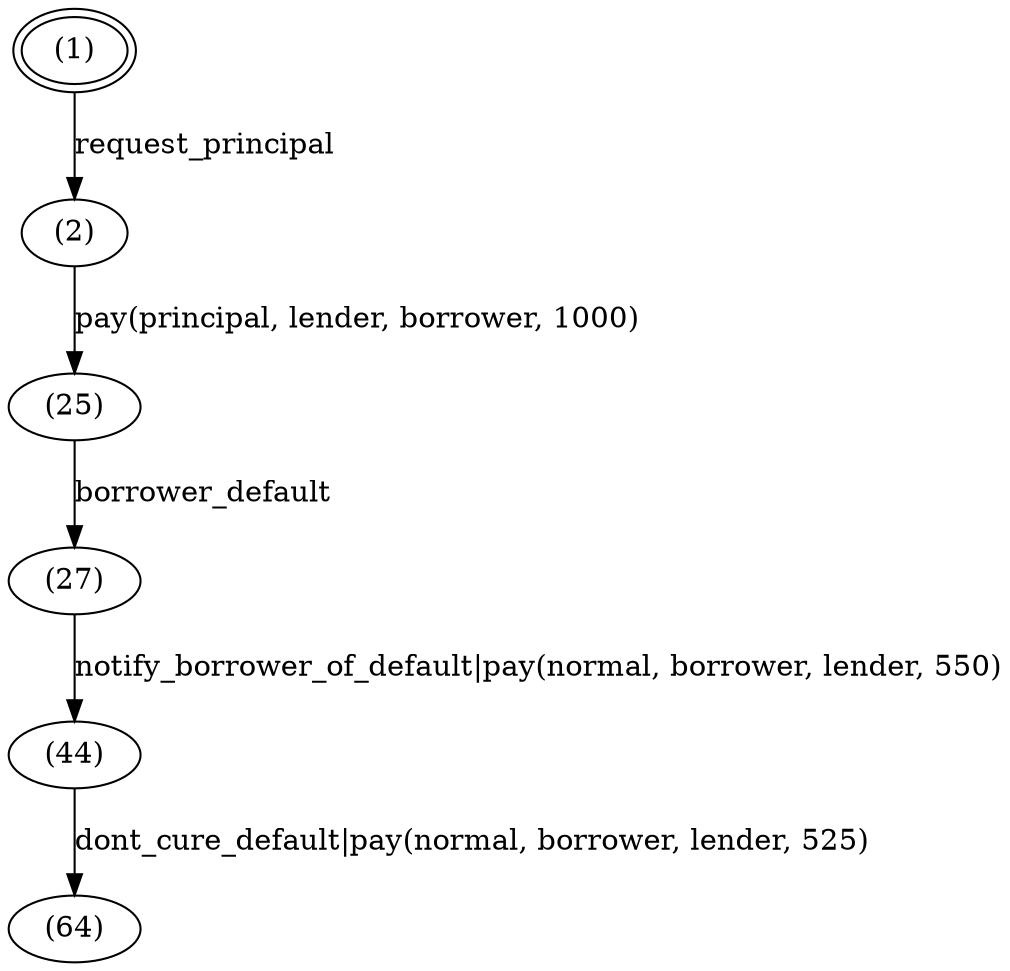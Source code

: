 digraph G {
center = TRUE;
mclimit = 10.0;
nodesep = 0.05;
node [ width=0.25, height=0.25, label="" ];
s5 [ peripheries=2 ];
s0 [label="(2)"];
s1 [label="(64)"];
s2 [label="(44)"];
s3 [label="(27)"];
s4 [label="(25)"];
s5 [label="(1)"];
s5->s0[label="request_principal"];
s0->s4[label="pay(principal, lender, borrower, 1000)"];
s4->s3[label="borrower_default"];
s3->s2[label="notify_borrower_of_default|pay(normal, borrower, lender, 550)"];
s2->s1[label="dont_cure_default|pay(normal, borrower, lender, 525)"];
}

